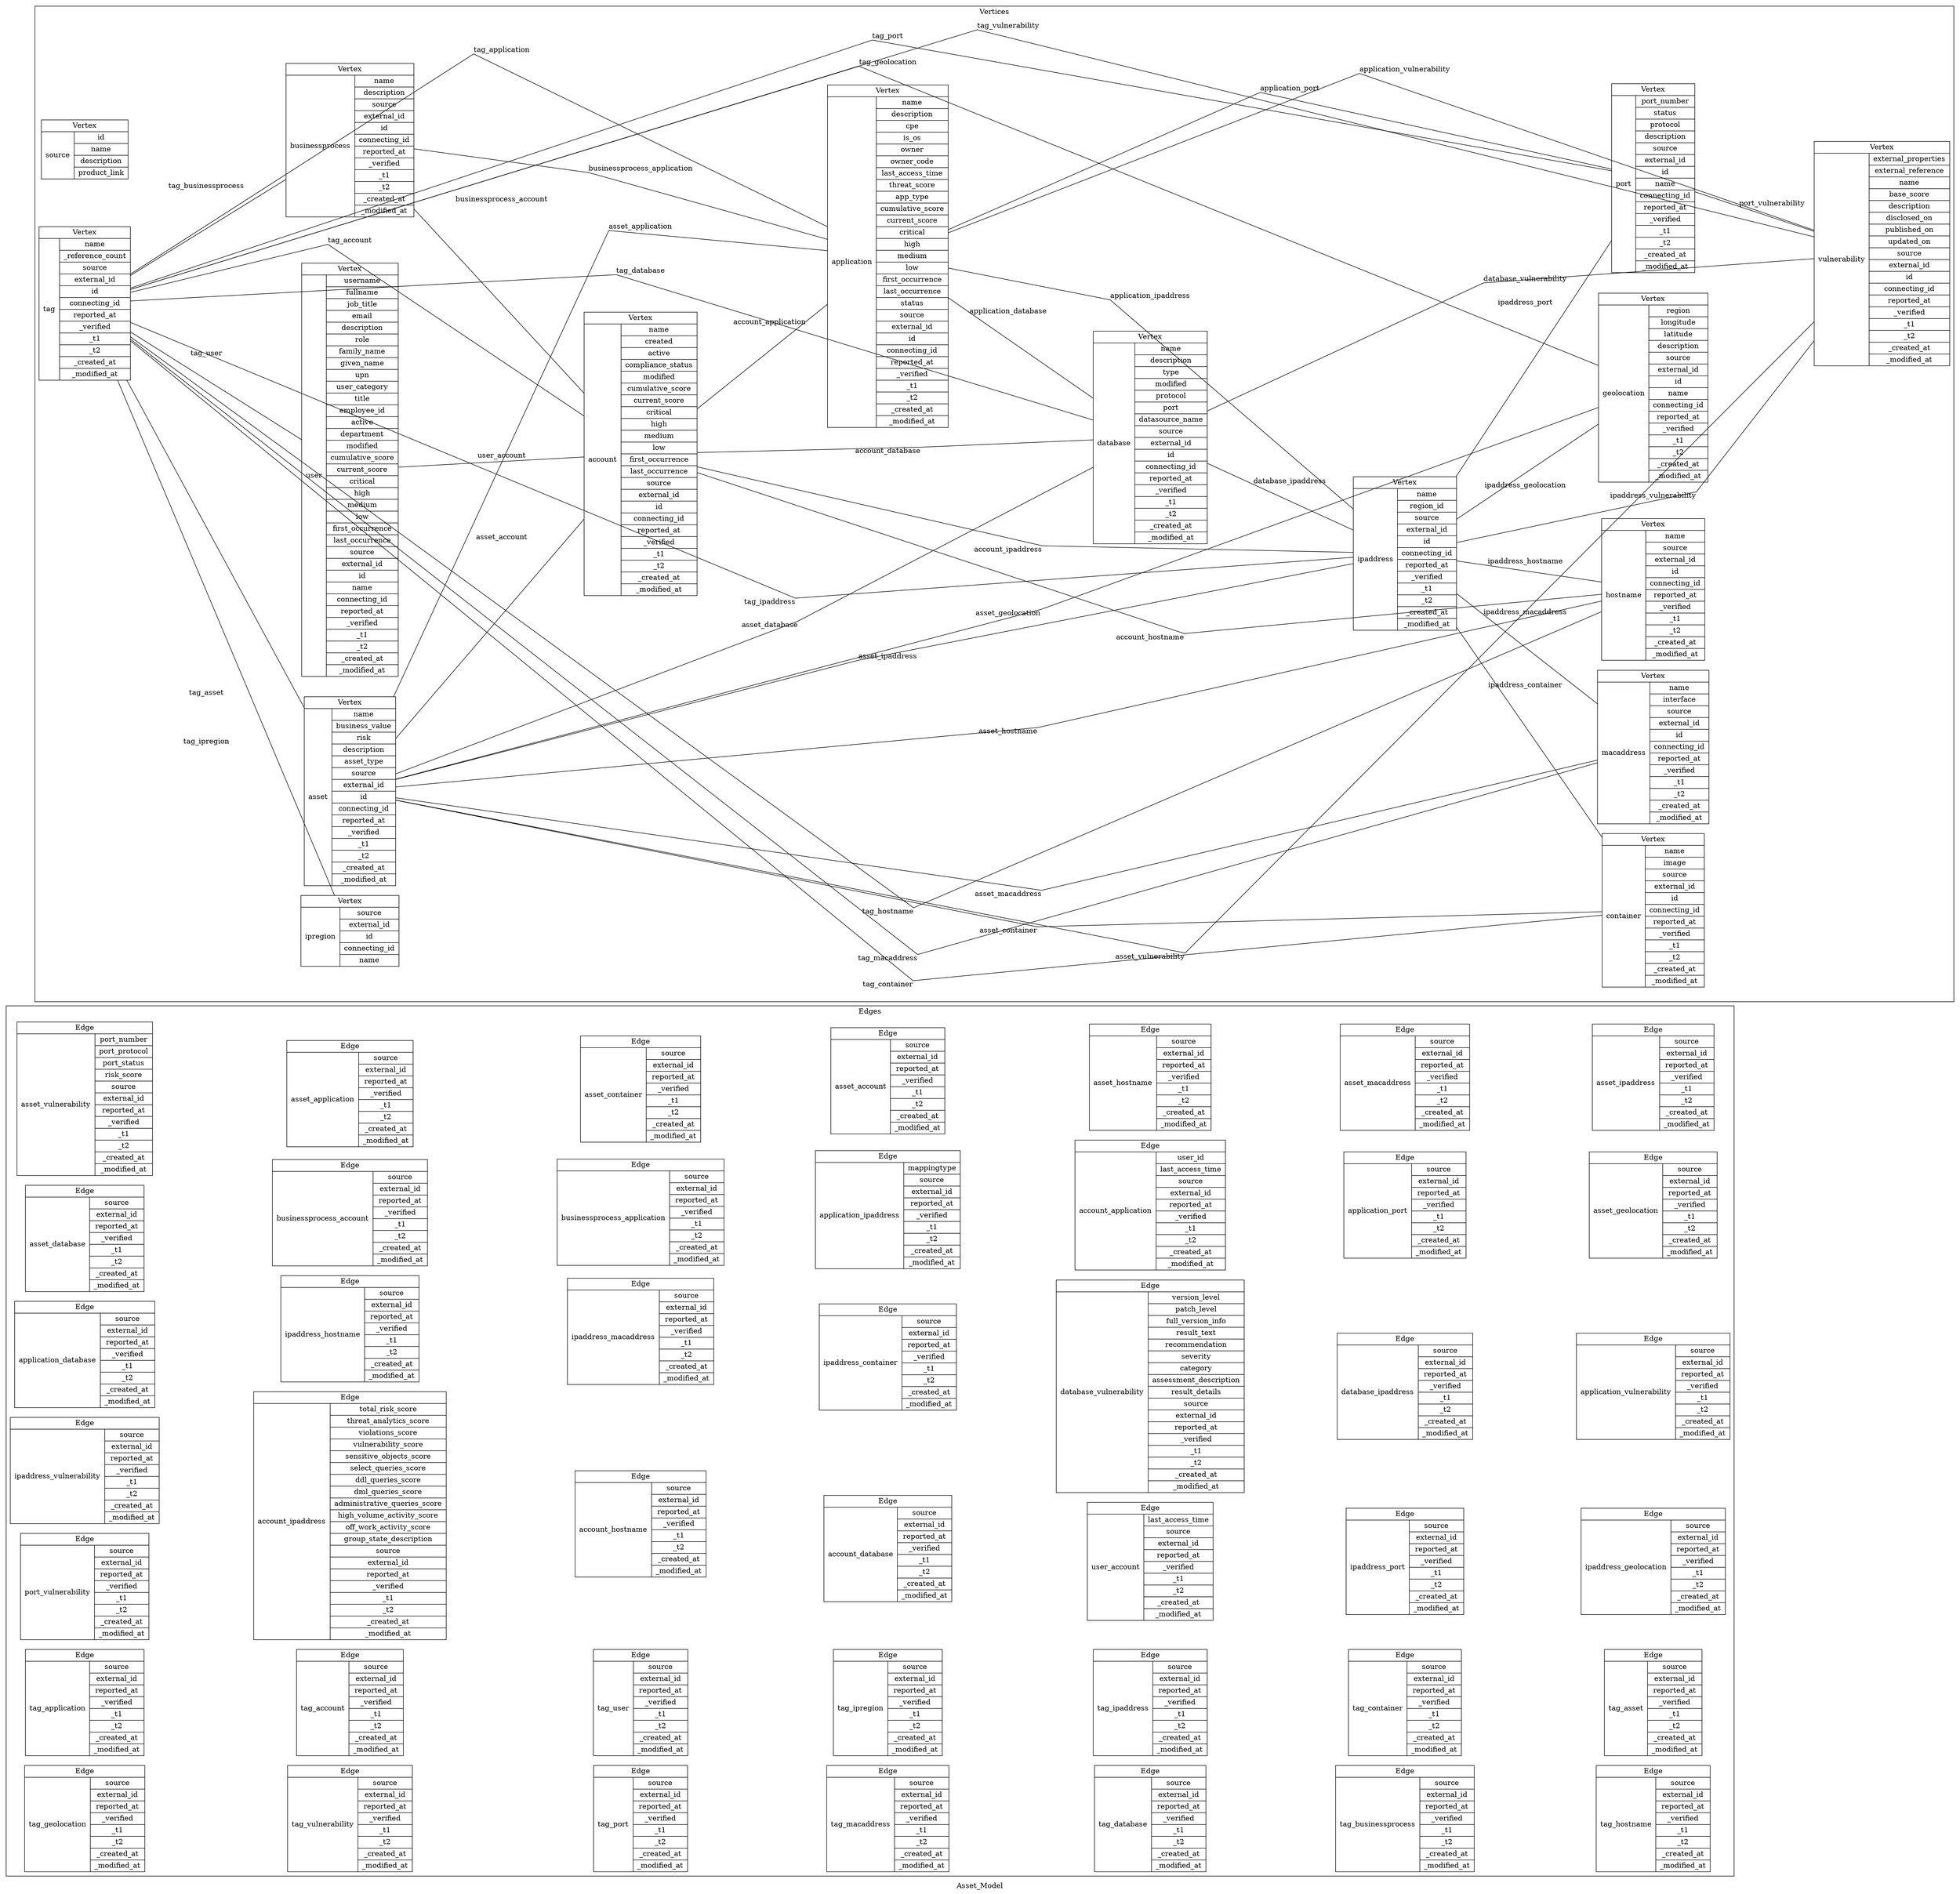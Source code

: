 graph cluster_Asset_Model {
 splines=line;
label=Asset_Model;
rankdir=LR;
subgraph cluster_Edges {
 label=Edges;
"asset_vulnerability" [id="asset_vulnerability", type="node type", shape="record", label="Edge | {asset_vulnerability | {port_number | port_protocol | port_status | risk_score | source | external_id | reported_at | _verified | _t1 | _t2 | _created_at | _modified_at }}"];
"asset_ipaddress" [id="asset_ipaddress", type="node type", shape="record", label="Edge | {asset_ipaddress | {source | external_id | reported_at | _verified | _t1 | _t2 | _created_at | _modified_at }}"];
"asset_macaddress" [id="asset_macaddress", type="node type", shape="record", label="Edge | {asset_macaddress | {source | external_id | reported_at | _verified | _t1 | _t2 | _created_at | _modified_at }}"];
"asset_hostname" [id="asset_hostname", type="node type", shape="record", label="Edge | {asset_hostname | {source | external_id | reported_at | _verified | _t1 | _t2 | _created_at | _modified_at }}"];
"asset_account" [id="asset_account", type="node type", shape="record", label="Edge | {asset_account | {source | external_id | reported_at | _verified | _t1 | _t2 | _created_at | _modified_at }}"];
"asset_container" [id="asset_container", type="node type", shape="record", label="Edge | {asset_container | {source | external_id | reported_at | _verified | _t1 | _t2 | _created_at | _modified_at }}"];
"asset_application" [id="asset_application", type="node type", shape="record", label="Edge | {asset_application | {source | external_id | reported_at | _verified | _t1 | _t2 | _created_at | _modified_at }}"];
"asset_database" [id="asset_database", type="node type", shape="record", label="Edge | {asset_database | {source | external_id | reported_at | _verified | _t1 | _t2 | _created_at | _modified_at }}"];
"asset_geolocation" [id="asset_geolocation", type="node type", shape="record", label="Edge | {asset_geolocation | {source | external_id | reported_at | _verified | _t1 | _t2 | _created_at | _modified_at }}"];
"application_port" [id="application_port", type="node type", shape="record", label="Edge | {application_port | {source | external_id | reported_at | _verified | _t1 | _t2 | _created_at | _modified_at }}"];
"account_application" [id="account_application", type="node type", shape="record", label="Edge | {account_application | {user_id | last_access_time | source | external_id | reported_at | _verified | _t1 | _t2 | _created_at | _modified_at }}"];
"application_ipaddress" [id="application_ipaddress", type="node type", shape="record", label="Edge | {application_ipaddress | {mappingtype | source | external_id | reported_at | _verified | _t1 | _t2 | _created_at | _modified_at }}"];
"businessprocess_application" [id="businessprocess_application", type="node type", shape="record", label="Edge | {businessprocess_application | {source | external_id | reported_at | _verified | _t1 | _t2 | _created_at | _modified_at }}"];
"businessprocess_account" [id="businessprocess_account", type="node type", shape="record", label="Edge | {businessprocess_account | {source | external_id | reported_at | _verified | _t1 | _t2 | _created_at | _modified_at }}"];
"application_database" [id="application_database", type="node type", shape="record", label="Edge | {application_database | {source | external_id | reported_at | _verified | _t1 | _t2 | _created_at | _modified_at }}"];
"application_vulnerability" [id="application_vulnerability", type="node type", shape="record", label="Edge | {application_vulnerability | {source | external_id | reported_at | _verified | _t1 | _t2 | _created_at | _modified_at }}"];
"database_ipaddress" [id="database_ipaddress", type="node type", shape="record", label="Edge | {database_ipaddress | {source | external_id | reported_at | _verified | _t1 | _t2 | _created_at | _modified_at }}"];
"database_vulnerability" [id="database_vulnerability", type="node type", shape="record", label="Edge | {database_vulnerability | {version_level | patch_level | full_version_info | result_text | recommendation | severity | category | assessment_description | result_details | source | external_id | reported_at | _verified | _t1 | _t2 | _created_at | _modified_at }}"];
"ipaddress_container" [id="ipaddress_container", type="node type", shape="record", label="Edge | {ipaddress_container | {source | external_id | reported_at | _verified | _t1 | _t2 | _created_at | _modified_at }}"];
"ipaddress_macaddress" [id="ipaddress_macaddress", type="node type", shape="record", label="Edge | {ipaddress_macaddress | {source | external_id | reported_at | _verified | _t1 | _t2 | _created_at | _modified_at }}"];
"ipaddress_hostname" [id="ipaddress_hostname", type="node type", shape="record", label="Edge | {ipaddress_hostname | {source | external_id | reported_at | _verified | _t1 | _t2 | _created_at | _modified_at }}"];
"ipaddress_vulnerability" [id="ipaddress_vulnerability", type="node type", shape="record", label="Edge | {ipaddress_vulnerability | {source | external_id | reported_at | _verified | _t1 | _t2 | _created_at | _modified_at }}"];
"ipaddress_geolocation" [id="ipaddress_geolocation", type="node type", shape="record", label="Edge | {ipaddress_geolocation | {source | external_id | reported_at | _verified | _t1 | _t2 | _created_at | _modified_at }}"];
"ipaddress_port" [id="ipaddress_port", type="node type", shape="record", label="Edge | {ipaddress_port | {source | external_id | reported_at | _verified | _t1 | _t2 | _created_at | _modified_at }}"];
"user_account" [id="user_account", type="node type", shape="record", label="Edge | {user_account | {last_access_time | source | external_id | reported_at | _verified | _t1 | _t2 | _created_at | _modified_at }}"];
"account_database" [id="account_database", type="node type", shape="record", label="Edge | {account_database | {source | external_id | reported_at | _verified | _t1 | _t2 | _created_at | _modified_at }}"];
"account_hostname" [id="account_hostname", type="node type", shape="record", label="Edge | {account_hostname | {source | external_id | reported_at | _verified | _t1 | _t2 | _created_at | _modified_at }}"];
"account_ipaddress" [id="account_ipaddress", type="node type", shape="record", label="Edge | {account_ipaddress | {total_risk_score | threat_analytics_score | violations_score | vulnerability_score | sensitive_objects_score | select_queries_score | ddl_queries_score | dml_queries_score | administrative_queries_score | high_volume_activity_score | off_work_activity_score | group_state_description | source | external_id | reported_at | _verified | _t1 | _t2 | _created_at | _modified_at }}"];
"port_vulnerability" [id="port_vulnerability", type="node type", shape="record", label="Edge | {port_vulnerability | {source | external_id | reported_at | _verified | _t1 | _t2 | _created_at | _modified_at }}"];
"tag_asset" [id="tag_asset", type="node type", shape="record", label="Edge | {tag_asset | {source | external_id | reported_at | _verified | _t1 | _t2 | _created_at | _modified_at }}"];
"tag_container" [id="tag_container", type="node type", shape="record", label="Edge | {tag_container | {source | external_id | reported_at | _verified | _t1 | _t2 | _created_at | _modified_at }}"];
"tag_ipaddress" [id="tag_ipaddress", type="node type", shape="record", label="Edge | {tag_ipaddress | {source | external_id | reported_at | _verified | _t1 | _t2 | _created_at | _modified_at }}"];
"tag_ipregion" [id="tag_ipregion", type="node type", shape="record", label="Edge | {tag_ipregion | {source | external_id | reported_at | _verified | _t1 | _t2 | _created_at | _modified_at }}"];
"tag_user" [id="tag_user", type="node type", shape="record", label="Edge | {tag_user | {source | external_id | reported_at | _verified | _t1 | _t2 | _created_at | _modified_at }}"];
"tag_account" [id="tag_account", type="node type", shape="record", label="Edge | {tag_account | {source | external_id | reported_at | _verified | _t1 | _t2 | _created_at | _modified_at }}"];
"tag_application" [id="tag_application", type="node type", shape="record", label="Edge | {tag_application | {source | external_id | reported_at | _verified | _t1 | _t2 | _created_at | _modified_at }}"];
"tag_hostname" [id="tag_hostname", type="node type", shape="record", label="Edge | {tag_hostname | {source | external_id | reported_at | _verified | _t1 | _t2 | _created_at | _modified_at }}"];
"tag_businessprocess" [id="tag_businessprocess", type="node type", shape="record", label="Edge | {tag_businessprocess | {source | external_id | reported_at | _verified | _t1 | _t2 | _created_at | _modified_at }}"];
"tag_database" [id="tag_database", type="node type", shape="record", label="Edge | {tag_database | {source | external_id | reported_at | _verified | _t1 | _t2 | _created_at | _modified_at }}"];
"tag_macaddress" [id="tag_macaddress", type="node type", shape="record", label="Edge | {tag_macaddress | {source | external_id | reported_at | _verified | _t1 | _t2 | _created_at | _modified_at }}"];
"tag_port" [id="tag_port", type="node type", shape="record", label="Edge | {tag_port | {source | external_id | reported_at | _verified | _t1 | _t2 | _created_at | _modified_at }}"];
"tag_vulnerability" [id="tag_vulnerability", type="node type", shape="record", label="Edge | {tag_vulnerability | {source | external_id | reported_at | _verified | _t1 | _t2 | _created_at | _modified_at }}"];
"tag_geolocation" [id="tag_geolocation", type="node type", shape="record", label="Edge | {tag_geolocation | {source | external_id | reported_at | _verified | _t1 | _t2 | _created_at | _modified_at }}"];
tag_geolocation -- tag_vulnerability [style=invis]
 tag_vulnerability -- tag_port [style=invis]
 tag_port -- tag_macaddress [style=invis]
 tag_macaddress -- tag_database [style=invis]
 tag_database -- tag_businessprocess [style=invis]
 tag_businessprocess -- tag_hostname [style=invis]
 tag_application -- tag_account [style=invis]
 tag_account -- tag_user [style=invis]
 tag_user -- tag_ipregion [style=invis]
 tag_ipregion -- tag_ipaddress [style=invis]
 tag_ipaddress -- tag_container [style=invis]
 tag_container -- tag_asset [style=invis]
 port_vulnerability -- account_ipaddress [style=invis]
 account_ipaddress -- account_hostname [style=invis]
 account_hostname -- account_database [style=invis]
 account_database -- user_account [style=invis]
 user_account -- ipaddress_port [style=invis]
 ipaddress_port -- ipaddress_geolocation [style=invis]
 ipaddress_vulnerability -- ipaddress_hostname [style=invis]
 ipaddress_hostname -- ipaddress_macaddress [style=invis]
 ipaddress_macaddress -- ipaddress_container [style=invis]
 ipaddress_container -- database_vulnerability [style=invis]
 database_vulnerability -- database_ipaddress [style=invis]
 database_ipaddress -- application_vulnerability [style=invis]
 application_database -- businessprocess_account [style=invis]
 businessprocess_account -- businessprocess_application [style=invis]
 businessprocess_application -- application_ipaddress [style=invis]
 application_ipaddress -- account_application [style=invis]
 account_application -- application_port [style=invis]
 application_port -- asset_geolocation [style=invis]
 asset_database -- asset_application [style=invis]
 asset_application -- asset_container [style=invis]
 asset_container -- asset_account [style=invis]
 asset_account -- asset_hostname [style=invis]
 asset_hostname -- asset_macaddress [style=invis]
 asset_macaddress -- asset_ipaddress [style=invis]
 }
subgraph cluster_Vertices {
 label=Vertices;
"source" [id="source", type="node type", shape="record", label="Vertex | {source | {id | name | description | product_link }}"];
"asset" [id="asset", type="node type", shape="record", label="Vertex | {asset | {name | business_value | risk | description | asset_type | source | external_id | id | connecting_id | reported_at | _verified | _t1 | _t2 | _created_at | _modified_at }}"];
"container" [id="container", type="node type", shape="record", label="Vertex | {container | {name | image | source | external_id | id | connecting_id | reported_at | _verified | _t1 | _t2 | _created_at | _modified_at }}"];
"ipaddress" [id="ipaddress", type="node type", shape="record", label="Vertex | {ipaddress | {name | region_id | source | external_id | id | connecting_id | reported_at | _verified | _t1 | _t2 | _created_at | _modified_at }}"];
"ipregion" [id="ipregion", type="node type", shape="record", label="Vertex | {ipregion | {source | external_id | id | connecting_id | name }}"];
"user" [id="user", type="node type", shape="record", label="Vertex | {user | {username | fullname | job_title | email | description | role | family_name | given_name | upn | user_category | title | employee_id | active | department | modified | cumulative_score | current_score | critical | high | medium | low | first_occurrence | last_occurrence | source | external_id | id | name | connecting_id | reported_at | _verified | _t1 | _t2 | _created_at | _modified_at }}"];
"account" [id="account", type="node type", shape="record", label="Vertex | {account | {name | created | active | compliance_status | modified | cumulative_score | current_score | critical | high | medium | low | first_occurrence | last_occurrence | source | external_id | id | connecting_id | reported_at | _verified | _t1 | _t2 | _created_at | _modified_at }}"];
"application" [id="application", type="node type", shape="record", label="Vertex | {application | {name | description | cpe | is_os | owner | owner_code | last_access_time | threat_score | app_type | cumulative_score | current_score | critical | high | medium | low | first_occurrence | last_occurrence | status | source | external_id | id | connecting_id | reported_at | _verified | _t1 | _t2 | _created_at | _modified_at }}"];
"hostname" [id="hostname", type="node type", shape="record", label="Vertex | {hostname | {name | source | external_id | id | connecting_id | reported_at | _verified | _t1 | _t2 | _created_at | _modified_at }}"];
"businessprocess" [id="businessprocess", type="node type", shape="record", label="Vertex | {businessprocess | {name | description | source | external_id | id | connecting_id | reported_at | _verified | _t1 | _t2 | _created_at | _modified_at }}"];
"database" [id="database", type="node type", shape="record", label="Vertex | {database | {name | description | type | modified | protocol | port | datasource_name | source | external_id | id | connecting_id | reported_at | _verified | _t1 | _t2 | _created_at | _modified_at }}"];
"macaddress" [id="macaddress", type="node type", shape="record", label="Vertex | {macaddress | {name | interface | source | external_id | id | connecting_id | reported_at | _verified | _t1 | _t2 | _created_at | _modified_at }}"];
"port" [id="port", type="node type", shape="record", label="Vertex | {port | {port_number | status | protocol | description | source | external_id | id | name | connecting_id | reported_at | _verified | _t1 | _t2 | _created_at | _modified_at }}"];
"vulnerability" [id="vulnerability", type="node type", shape="record", label="Vertex | {vulnerability | {external_properties | external_reference | name | base_score | description | disclosed_on | published_on | updated_on | source | external_id | id | connecting_id | reported_at | _verified | _t1 | _t2 | _created_at | _modified_at }}"];
"geolocation" [id="geolocation", type="node type", shape="record", label="Vertex | {geolocation | {region | longitude | latitude | description | source | external_id | id | name | connecting_id | reported_at | _verified | _t1 | _t2 | _created_at | _modified_at }}"];
"tag" [id="tag", type="node type", shape="record", label="Vertex | {tag | {name | _reference_count | source | external_id | id | connecting_id | reported_at | _verified | _t1 | _t2 | _created_at | _modified_at }}"];
"asset" -- "vulnerability" [source="asset", target="vulnerability", relation="asset to vulnerability", directed="false", label="asset_vulnerability"];
"asset" -- "ipaddress" [source="asset", target="ipaddress", relation="asset to ipaddress", directed="false", label="asset_ipaddress"];
"asset" -- "macaddress" [source="asset", target="macaddress", relation="asset to macaddress", directed="false", label="asset_macaddress"];
"asset" -- "hostname" [source="asset", target="hostname", relation="asset to hostname", directed="false", label="asset_hostname"];
"asset" -- "account" [source="asset", target="account", relation="asset to account", directed="false", label="asset_account"];
"asset" -- "container" [source="asset", target="container", relation="asset to container", directed="false", label="asset_container"];
"asset" -- "application" [source="asset", target="application", relation="asset to application", directed="false", label="asset_application"];
"asset" -- "database" [source="asset", target="database", relation="asset to database", directed="false", label="asset_database"];
"asset" -- "geolocation" [source="asset", target="geolocation", relation="asset to geolocation", directed="false", label="asset_geolocation"];
"application" -- "port" [source="application", target="port", relation="application to port", directed="false", label="application_port"];
"account" -- "application" [source="account", target="application", relation="account to application", directed="false", label="account_application"];
"application" -- "ipaddress" [source="application", target="ipaddress", relation="application to ipaddress", directed="false", label="application_ipaddress"];
"businessprocess" -- "application" [source="businessprocess", target="application", relation="businessprocess to application", directed="false", label="businessprocess_application"];
"businessprocess" -- "account" [source="businessprocess", target="account", relation="businessprocess to account", directed="false", label="businessprocess_account"];
"application" -- "database" [source="application", target="database", relation="application to database", directed="false", label="application_database"];
"application" -- "vulnerability" [source="application", target="vulnerability", relation="application to vulnerability", directed="false", label="application_vulnerability"];
"database" -- "ipaddress" [source="database", target="ipaddress", relation="database to ipaddress", directed="false", label="database_ipaddress"];
"database" -- "vulnerability" [source="database", target="vulnerability", relation="database to vulnerability", directed="false", label="database_vulnerability"];
"ipaddress" -- "container" [source="ipaddress", target="container", relation="ipaddress to container", directed="false", label="ipaddress_container"];
"ipaddress" -- "macaddress" [source="ipaddress", target="macaddress", relation="ipaddress to macaddress", directed="false", label="ipaddress_macaddress"];
"ipaddress" -- "hostname" [source="ipaddress", target="hostname", relation="ipaddress to hostname", directed="false", label="ipaddress_hostname"];
"ipaddress" -- "vulnerability" [source="ipaddress", target="vulnerability", relation="ipaddress to vulnerability", directed="false", label="ipaddress_vulnerability"];
"ipaddress" -- "geolocation" [source="ipaddress", target="geolocation", relation="ipaddress to geolocation", directed="false", label="ipaddress_geolocation"];
"ipaddress" -- "port" [source="ipaddress", target="port", relation="ipaddress to port", directed="false", label="ipaddress_port"];
"user" -- "account" [source="user", target="account", relation="user to account", directed="false", label="user_account"];
"account" -- "database" [source="account", target="database", relation="account to database", directed="false", label="account_database"];
"account" -- "hostname" [source="account", target="hostname", relation="account to hostname", directed="false", label="account_hostname"];
"account" -- "ipaddress" [source="account", target="ipaddress", relation="account to ipaddress", directed="false", label="account_ipaddress"];
"port" -- "vulnerability" [source="port", target="vulnerability", relation="port to vulnerability", directed="false", label="port_vulnerability"];
"tag" -- "asset" [source="tag", target="asset", relation="tag to asset", directed="false", label="tag_asset"];
"tag" -- "container" [source="tag", target="container", relation="tag to container", directed="false", label="tag_container"];
"tag" -- "ipaddress" [source="tag", target="ipaddress", relation="tag to ipaddress", directed="false", label="tag_ipaddress"];
"tag" -- "ipregion" [source="tag", target="ipregion", relation="tag to ipregion", directed="false", label="tag_ipregion"];
"tag" -- "user" [source="tag", target="user", relation="tag to user", directed="false", label="tag_user"];
"tag" -- "account" [source="tag", target="account", relation="tag to account", directed="false", label="tag_account"];
"tag" -- "application" [source="tag", target="application", relation="tag to application", directed="false", label="tag_application"];
"tag" -- "hostname" [source="tag", target="hostname", relation="tag to hostname", directed="false", label="tag_hostname"];
"tag" -- "businessprocess" [source="tag", target="businessprocess", relation="tag to businessprocess", directed="false", label="tag_businessprocess"];
"tag" -- "database" [source="tag", target="database", relation="tag to database", directed="false", label="tag_database"];
"tag" -- "macaddress" [source="tag", target="macaddress", relation="tag to macaddress", directed="false", label="tag_macaddress"];
"tag" -- "port" [source="tag", target="port", relation="tag to port", directed="false", label="tag_port"];
"tag" -- "vulnerability" [source="tag", target="vulnerability", relation="tag to vulnerability", directed="false", label="tag_vulnerability"];
"tag" -- "geolocation" [source="tag", target="geolocation", relation="tag to geolocation", directed="false", label="tag_geolocation"];
}
}
